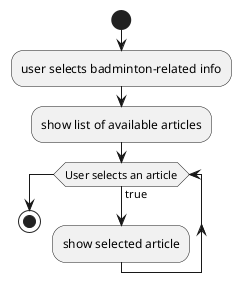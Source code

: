@startuml
start
:user selects badminton-related info;
:show list of available articles;
while (User selects an article) is (true)
    :show selected article;
endwhile
stop
@enduml
